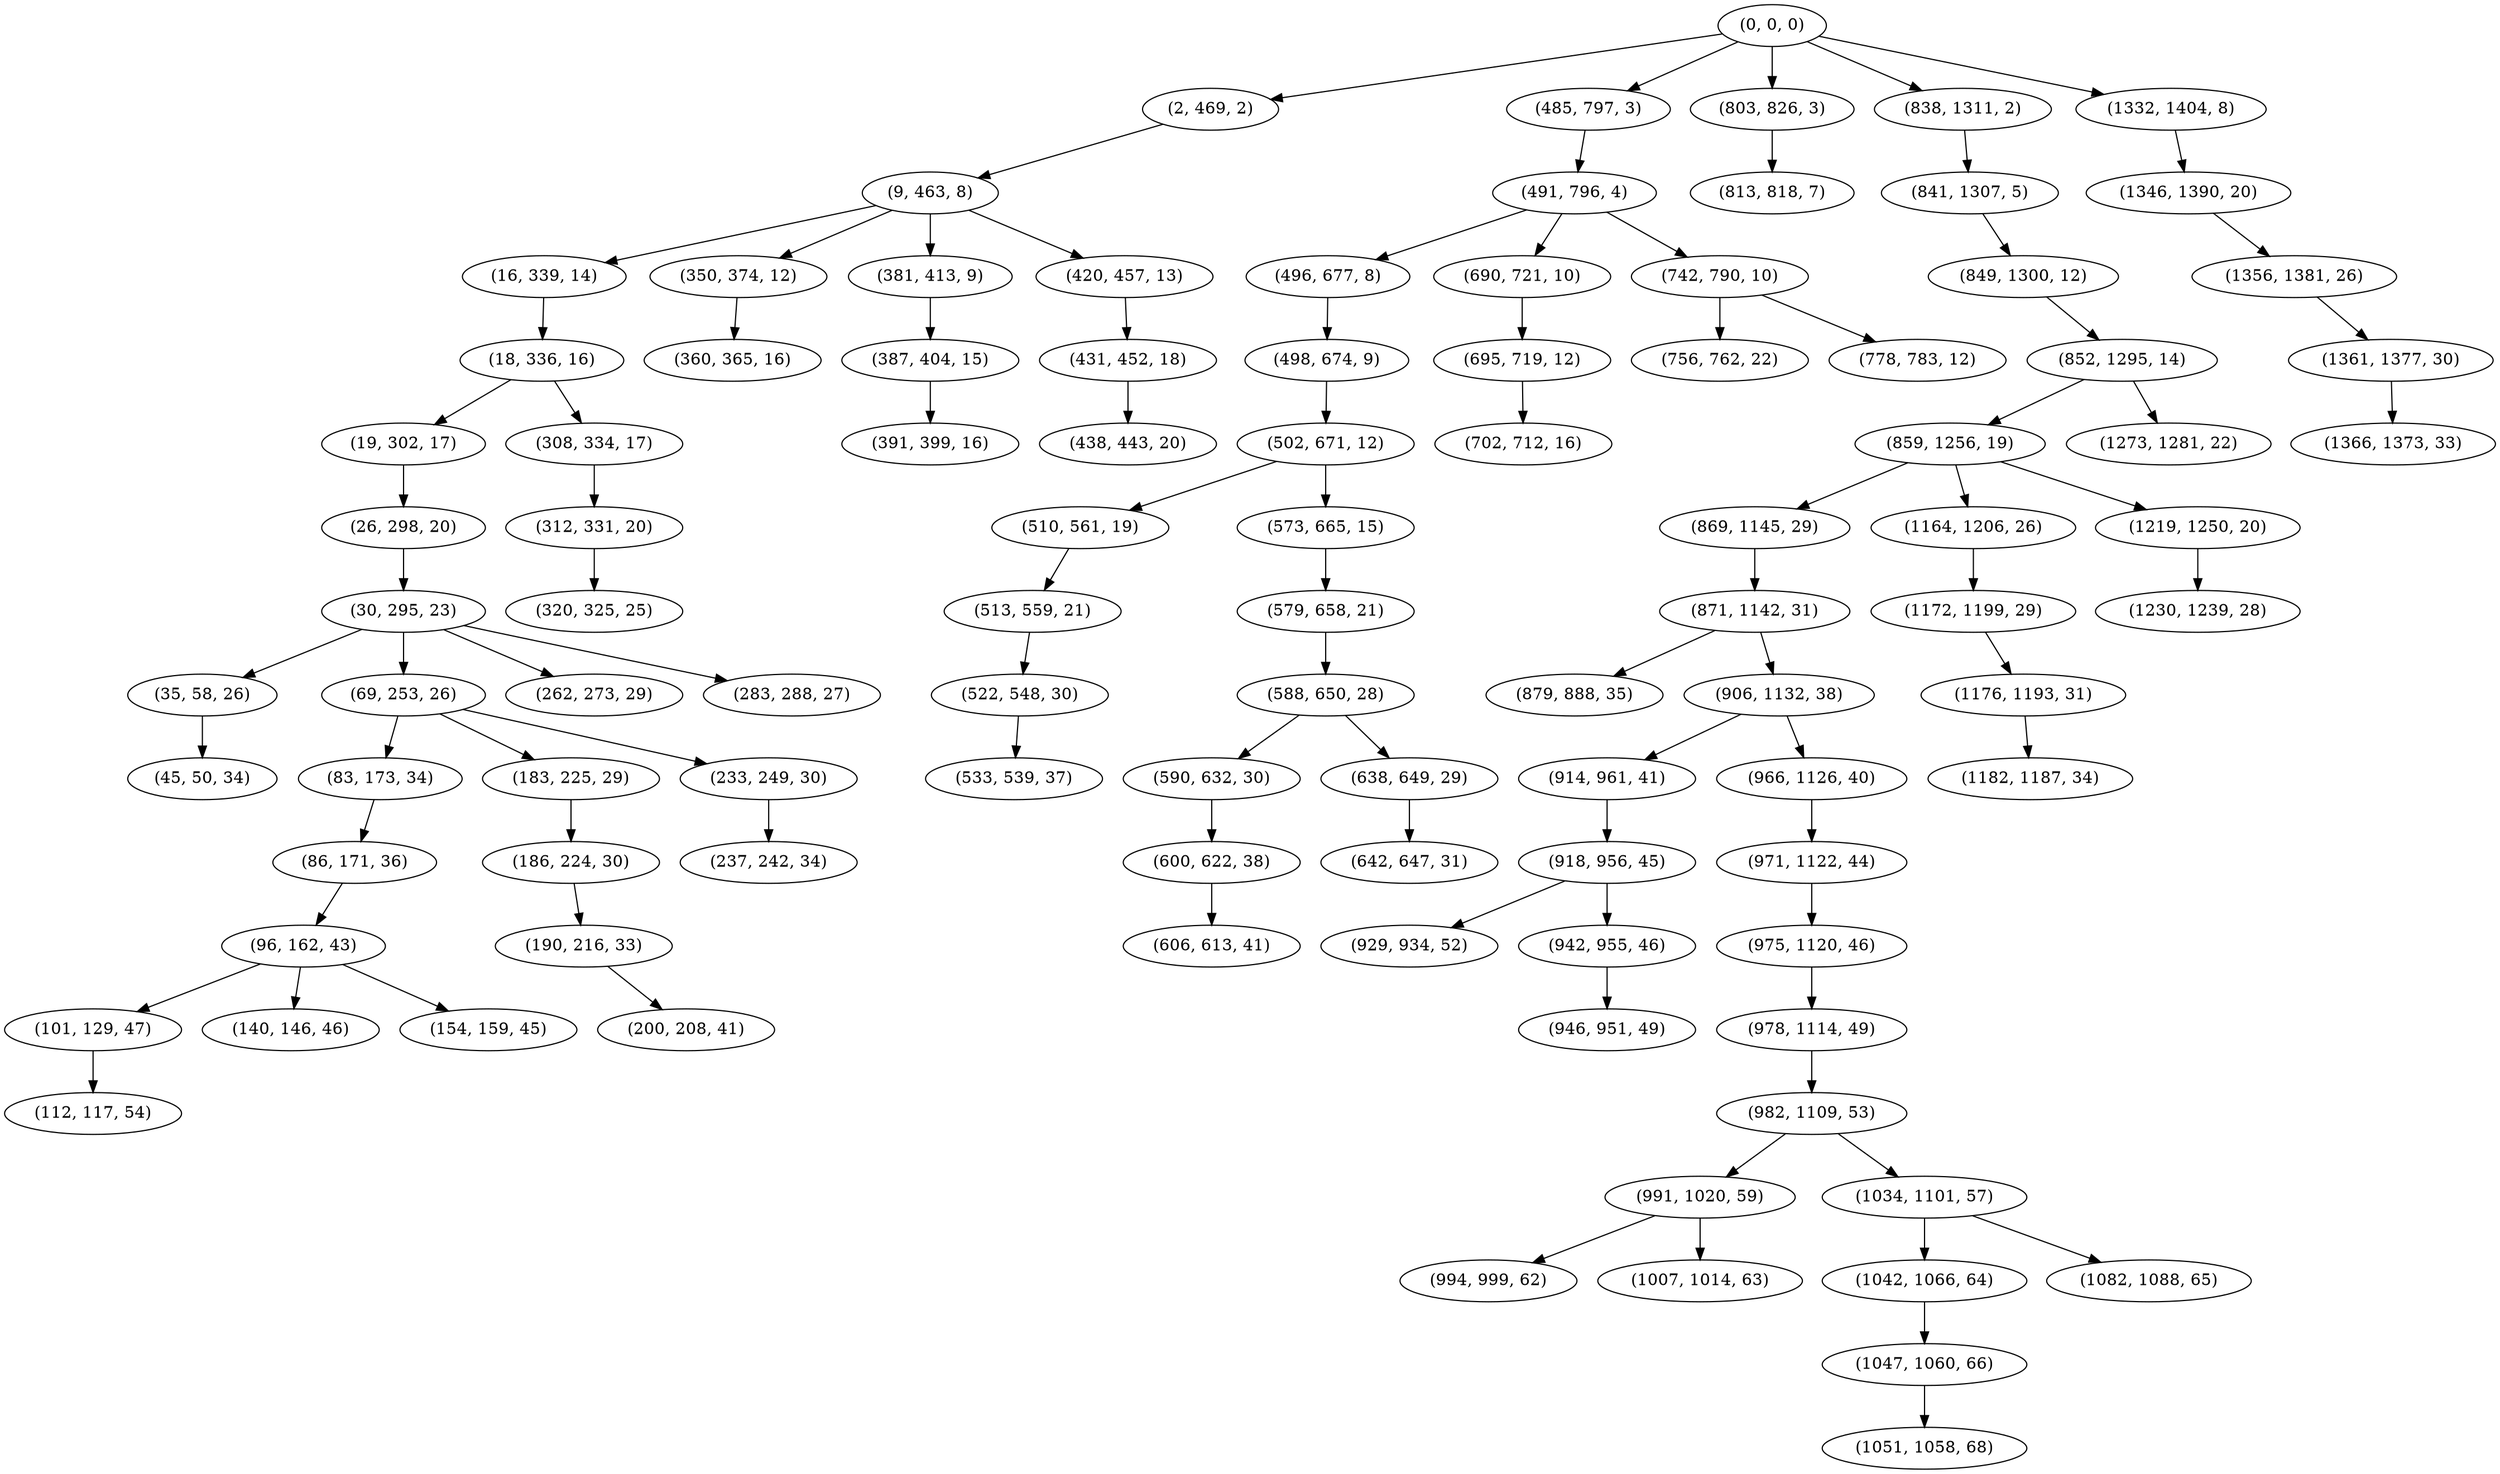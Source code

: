 digraph tree {
    "(0, 0, 0)";
    "(2, 469, 2)";
    "(9, 463, 8)";
    "(16, 339, 14)";
    "(18, 336, 16)";
    "(19, 302, 17)";
    "(26, 298, 20)";
    "(30, 295, 23)";
    "(35, 58, 26)";
    "(45, 50, 34)";
    "(69, 253, 26)";
    "(83, 173, 34)";
    "(86, 171, 36)";
    "(96, 162, 43)";
    "(101, 129, 47)";
    "(112, 117, 54)";
    "(140, 146, 46)";
    "(154, 159, 45)";
    "(183, 225, 29)";
    "(186, 224, 30)";
    "(190, 216, 33)";
    "(200, 208, 41)";
    "(233, 249, 30)";
    "(237, 242, 34)";
    "(262, 273, 29)";
    "(283, 288, 27)";
    "(308, 334, 17)";
    "(312, 331, 20)";
    "(320, 325, 25)";
    "(350, 374, 12)";
    "(360, 365, 16)";
    "(381, 413, 9)";
    "(387, 404, 15)";
    "(391, 399, 16)";
    "(420, 457, 13)";
    "(431, 452, 18)";
    "(438, 443, 20)";
    "(485, 797, 3)";
    "(491, 796, 4)";
    "(496, 677, 8)";
    "(498, 674, 9)";
    "(502, 671, 12)";
    "(510, 561, 19)";
    "(513, 559, 21)";
    "(522, 548, 30)";
    "(533, 539, 37)";
    "(573, 665, 15)";
    "(579, 658, 21)";
    "(588, 650, 28)";
    "(590, 632, 30)";
    "(600, 622, 38)";
    "(606, 613, 41)";
    "(638, 649, 29)";
    "(642, 647, 31)";
    "(690, 721, 10)";
    "(695, 719, 12)";
    "(702, 712, 16)";
    "(742, 790, 10)";
    "(756, 762, 22)";
    "(778, 783, 12)";
    "(803, 826, 3)";
    "(813, 818, 7)";
    "(838, 1311, 2)";
    "(841, 1307, 5)";
    "(849, 1300, 12)";
    "(852, 1295, 14)";
    "(859, 1256, 19)";
    "(869, 1145, 29)";
    "(871, 1142, 31)";
    "(879, 888, 35)";
    "(906, 1132, 38)";
    "(914, 961, 41)";
    "(918, 956, 45)";
    "(929, 934, 52)";
    "(942, 955, 46)";
    "(946, 951, 49)";
    "(966, 1126, 40)";
    "(971, 1122, 44)";
    "(975, 1120, 46)";
    "(978, 1114, 49)";
    "(982, 1109, 53)";
    "(991, 1020, 59)";
    "(994, 999, 62)";
    "(1007, 1014, 63)";
    "(1034, 1101, 57)";
    "(1042, 1066, 64)";
    "(1047, 1060, 66)";
    "(1051, 1058, 68)";
    "(1082, 1088, 65)";
    "(1164, 1206, 26)";
    "(1172, 1199, 29)";
    "(1176, 1193, 31)";
    "(1182, 1187, 34)";
    "(1219, 1250, 20)";
    "(1230, 1239, 28)";
    "(1273, 1281, 22)";
    "(1332, 1404, 8)";
    "(1346, 1390, 20)";
    "(1356, 1381, 26)";
    "(1361, 1377, 30)";
    "(1366, 1373, 33)";
    "(0, 0, 0)" -> "(2, 469, 2)";
    "(0, 0, 0)" -> "(485, 797, 3)";
    "(0, 0, 0)" -> "(803, 826, 3)";
    "(0, 0, 0)" -> "(838, 1311, 2)";
    "(0, 0, 0)" -> "(1332, 1404, 8)";
    "(2, 469, 2)" -> "(9, 463, 8)";
    "(9, 463, 8)" -> "(16, 339, 14)";
    "(9, 463, 8)" -> "(350, 374, 12)";
    "(9, 463, 8)" -> "(381, 413, 9)";
    "(9, 463, 8)" -> "(420, 457, 13)";
    "(16, 339, 14)" -> "(18, 336, 16)";
    "(18, 336, 16)" -> "(19, 302, 17)";
    "(18, 336, 16)" -> "(308, 334, 17)";
    "(19, 302, 17)" -> "(26, 298, 20)";
    "(26, 298, 20)" -> "(30, 295, 23)";
    "(30, 295, 23)" -> "(35, 58, 26)";
    "(30, 295, 23)" -> "(69, 253, 26)";
    "(30, 295, 23)" -> "(262, 273, 29)";
    "(30, 295, 23)" -> "(283, 288, 27)";
    "(35, 58, 26)" -> "(45, 50, 34)";
    "(69, 253, 26)" -> "(83, 173, 34)";
    "(69, 253, 26)" -> "(183, 225, 29)";
    "(69, 253, 26)" -> "(233, 249, 30)";
    "(83, 173, 34)" -> "(86, 171, 36)";
    "(86, 171, 36)" -> "(96, 162, 43)";
    "(96, 162, 43)" -> "(101, 129, 47)";
    "(96, 162, 43)" -> "(140, 146, 46)";
    "(96, 162, 43)" -> "(154, 159, 45)";
    "(101, 129, 47)" -> "(112, 117, 54)";
    "(183, 225, 29)" -> "(186, 224, 30)";
    "(186, 224, 30)" -> "(190, 216, 33)";
    "(190, 216, 33)" -> "(200, 208, 41)";
    "(233, 249, 30)" -> "(237, 242, 34)";
    "(308, 334, 17)" -> "(312, 331, 20)";
    "(312, 331, 20)" -> "(320, 325, 25)";
    "(350, 374, 12)" -> "(360, 365, 16)";
    "(381, 413, 9)" -> "(387, 404, 15)";
    "(387, 404, 15)" -> "(391, 399, 16)";
    "(420, 457, 13)" -> "(431, 452, 18)";
    "(431, 452, 18)" -> "(438, 443, 20)";
    "(485, 797, 3)" -> "(491, 796, 4)";
    "(491, 796, 4)" -> "(496, 677, 8)";
    "(491, 796, 4)" -> "(690, 721, 10)";
    "(491, 796, 4)" -> "(742, 790, 10)";
    "(496, 677, 8)" -> "(498, 674, 9)";
    "(498, 674, 9)" -> "(502, 671, 12)";
    "(502, 671, 12)" -> "(510, 561, 19)";
    "(502, 671, 12)" -> "(573, 665, 15)";
    "(510, 561, 19)" -> "(513, 559, 21)";
    "(513, 559, 21)" -> "(522, 548, 30)";
    "(522, 548, 30)" -> "(533, 539, 37)";
    "(573, 665, 15)" -> "(579, 658, 21)";
    "(579, 658, 21)" -> "(588, 650, 28)";
    "(588, 650, 28)" -> "(590, 632, 30)";
    "(588, 650, 28)" -> "(638, 649, 29)";
    "(590, 632, 30)" -> "(600, 622, 38)";
    "(600, 622, 38)" -> "(606, 613, 41)";
    "(638, 649, 29)" -> "(642, 647, 31)";
    "(690, 721, 10)" -> "(695, 719, 12)";
    "(695, 719, 12)" -> "(702, 712, 16)";
    "(742, 790, 10)" -> "(756, 762, 22)";
    "(742, 790, 10)" -> "(778, 783, 12)";
    "(803, 826, 3)" -> "(813, 818, 7)";
    "(838, 1311, 2)" -> "(841, 1307, 5)";
    "(841, 1307, 5)" -> "(849, 1300, 12)";
    "(849, 1300, 12)" -> "(852, 1295, 14)";
    "(852, 1295, 14)" -> "(859, 1256, 19)";
    "(852, 1295, 14)" -> "(1273, 1281, 22)";
    "(859, 1256, 19)" -> "(869, 1145, 29)";
    "(859, 1256, 19)" -> "(1164, 1206, 26)";
    "(859, 1256, 19)" -> "(1219, 1250, 20)";
    "(869, 1145, 29)" -> "(871, 1142, 31)";
    "(871, 1142, 31)" -> "(879, 888, 35)";
    "(871, 1142, 31)" -> "(906, 1132, 38)";
    "(906, 1132, 38)" -> "(914, 961, 41)";
    "(906, 1132, 38)" -> "(966, 1126, 40)";
    "(914, 961, 41)" -> "(918, 956, 45)";
    "(918, 956, 45)" -> "(929, 934, 52)";
    "(918, 956, 45)" -> "(942, 955, 46)";
    "(942, 955, 46)" -> "(946, 951, 49)";
    "(966, 1126, 40)" -> "(971, 1122, 44)";
    "(971, 1122, 44)" -> "(975, 1120, 46)";
    "(975, 1120, 46)" -> "(978, 1114, 49)";
    "(978, 1114, 49)" -> "(982, 1109, 53)";
    "(982, 1109, 53)" -> "(991, 1020, 59)";
    "(982, 1109, 53)" -> "(1034, 1101, 57)";
    "(991, 1020, 59)" -> "(994, 999, 62)";
    "(991, 1020, 59)" -> "(1007, 1014, 63)";
    "(1034, 1101, 57)" -> "(1042, 1066, 64)";
    "(1034, 1101, 57)" -> "(1082, 1088, 65)";
    "(1042, 1066, 64)" -> "(1047, 1060, 66)";
    "(1047, 1060, 66)" -> "(1051, 1058, 68)";
    "(1164, 1206, 26)" -> "(1172, 1199, 29)";
    "(1172, 1199, 29)" -> "(1176, 1193, 31)";
    "(1176, 1193, 31)" -> "(1182, 1187, 34)";
    "(1219, 1250, 20)" -> "(1230, 1239, 28)";
    "(1332, 1404, 8)" -> "(1346, 1390, 20)";
    "(1346, 1390, 20)" -> "(1356, 1381, 26)";
    "(1356, 1381, 26)" -> "(1361, 1377, 30)";
    "(1361, 1377, 30)" -> "(1366, 1373, 33)";
}
